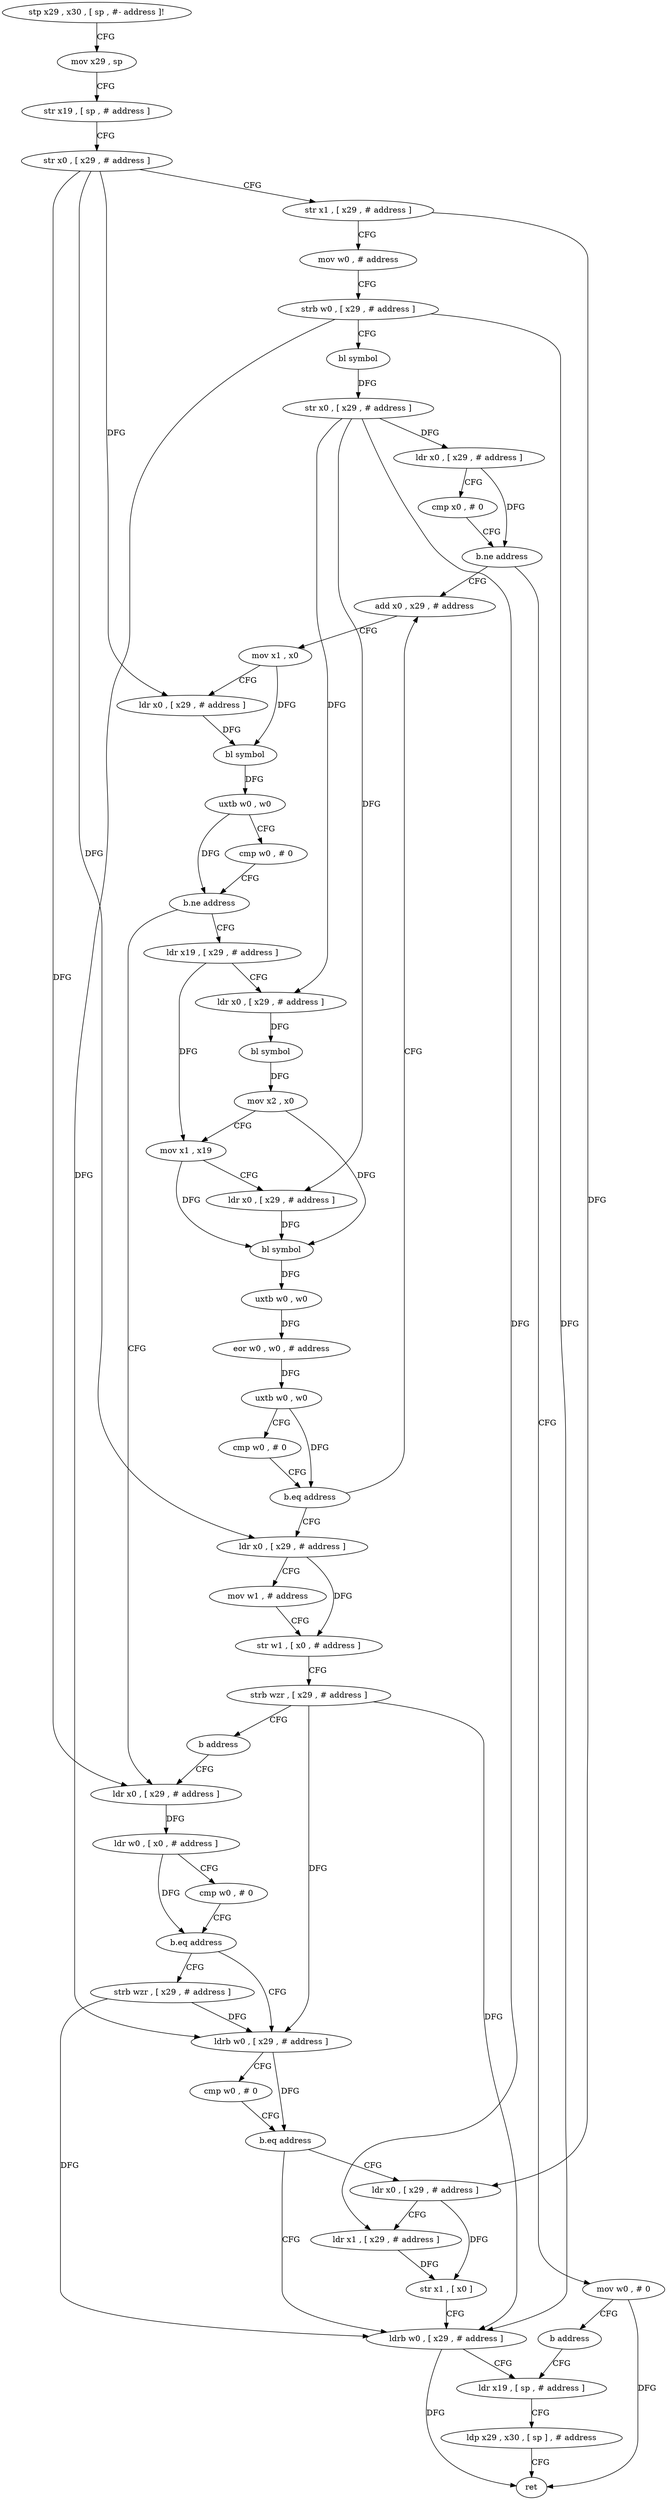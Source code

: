digraph "func" {
"119356" [label = "stp x29 , x30 , [ sp , #- address ]!" ]
"119360" [label = "mov x29 , sp" ]
"119364" [label = "str x19 , [ sp , # address ]" ]
"119368" [label = "str x0 , [ x29 , # address ]" ]
"119372" [label = "str x1 , [ x29 , # address ]" ]
"119376" [label = "mov w0 , # address" ]
"119380" [label = "strb w0 , [ x29 , # address ]" ]
"119384" [label = "bl symbol" ]
"119388" [label = "str x0 , [ x29 , # address ]" ]
"119392" [label = "ldr x0 , [ x29 , # address ]" ]
"119396" [label = "cmp x0 , # 0" ]
"119400" [label = "b.ne address" ]
"119480" [label = "add x0 , x29 , # address" ]
"119404" [label = "mov w0 , # 0" ]
"119484" [label = "mov x1 , x0" ]
"119488" [label = "ldr x0 , [ x29 , # address ]" ]
"119492" [label = "bl symbol" ]
"119496" [label = "uxtb w0 , w0" ]
"119500" [label = "cmp w0 , # 0" ]
"119504" [label = "b.ne address" ]
"119412" [label = "ldr x19 , [ x29 , # address ]" ]
"119508" [label = "ldr x0 , [ x29 , # address ]" ]
"119408" [label = "b address" ]
"119556" [label = "ldr x19 , [ sp , # address ]" ]
"119416" [label = "ldr x0 , [ x29 , # address ]" ]
"119420" [label = "bl symbol" ]
"119424" [label = "mov x2 , x0" ]
"119428" [label = "mov x1 , x19" ]
"119432" [label = "ldr x0 , [ x29 , # address ]" ]
"119436" [label = "bl symbol" ]
"119440" [label = "uxtb w0 , w0" ]
"119444" [label = "eor w0 , w0 , # address" ]
"119448" [label = "uxtb w0 , w0" ]
"119452" [label = "cmp w0 , # 0" ]
"119456" [label = "b.eq address" ]
"119460" [label = "ldr x0 , [ x29 , # address ]" ]
"119512" [label = "ldr w0 , [ x0 , # address ]" ]
"119516" [label = "cmp w0 , # 0" ]
"119520" [label = "b.eq address" ]
"119528" [label = "ldrb w0 , [ x29 , # address ]" ]
"119524" [label = "strb wzr , [ x29 , # address ]" ]
"119560" [label = "ldp x29 , x30 , [ sp ] , # address" ]
"119564" [label = "ret" ]
"119464" [label = "mov w1 , # address" ]
"119468" [label = "str w1 , [ x0 , # address ]" ]
"119472" [label = "strb wzr , [ x29 , # address ]" ]
"119476" [label = "b address" ]
"119532" [label = "cmp w0 , # 0" ]
"119536" [label = "b.eq address" ]
"119552" [label = "ldrb w0 , [ x29 , # address ]" ]
"119540" [label = "ldr x0 , [ x29 , # address ]" ]
"119544" [label = "ldr x1 , [ x29 , # address ]" ]
"119548" [label = "str x1 , [ x0 ]" ]
"119356" -> "119360" [ label = "CFG" ]
"119360" -> "119364" [ label = "CFG" ]
"119364" -> "119368" [ label = "CFG" ]
"119368" -> "119372" [ label = "CFG" ]
"119368" -> "119488" [ label = "DFG" ]
"119368" -> "119508" [ label = "DFG" ]
"119368" -> "119460" [ label = "DFG" ]
"119372" -> "119376" [ label = "CFG" ]
"119372" -> "119540" [ label = "DFG" ]
"119376" -> "119380" [ label = "CFG" ]
"119380" -> "119384" [ label = "CFG" ]
"119380" -> "119528" [ label = "DFG" ]
"119380" -> "119552" [ label = "DFG" ]
"119384" -> "119388" [ label = "DFG" ]
"119388" -> "119392" [ label = "DFG" ]
"119388" -> "119416" [ label = "DFG" ]
"119388" -> "119432" [ label = "DFG" ]
"119388" -> "119544" [ label = "DFG" ]
"119392" -> "119396" [ label = "CFG" ]
"119392" -> "119400" [ label = "DFG" ]
"119396" -> "119400" [ label = "CFG" ]
"119400" -> "119480" [ label = "CFG" ]
"119400" -> "119404" [ label = "CFG" ]
"119480" -> "119484" [ label = "CFG" ]
"119404" -> "119408" [ label = "CFG" ]
"119404" -> "119564" [ label = "DFG" ]
"119484" -> "119488" [ label = "CFG" ]
"119484" -> "119492" [ label = "DFG" ]
"119488" -> "119492" [ label = "DFG" ]
"119492" -> "119496" [ label = "DFG" ]
"119496" -> "119500" [ label = "CFG" ]
"119496" -> "119504" [ label = "DFG" ]
"119500" -> "119504" [ label = "CFG" ]
"119504" -> "119412" [ label = "CFG" ]
"119504" -> "119508" [ label = "CFG" ]
"119412" -> "119416" [ label = "CFG" ]
"119412" -> "119428" [ label = "DFG" ]
"119508" -> "119512" [ label = "DFG" ]
"119408" -> "119556" [ label = "CFG" ]
"119556" -> "119560" [ label = "CFG" ]
"119416" -> "119420" [ label = "DFG" ]
"119420" -> "119424" [ label = "DFG" ]
"119424" -> "119428" [ label = "CFG" ]
"119424" -> "119436" [ label = "DFG" ]
"119428" -> "119432" [ label = "CFG" ]
"119428" -> "119436" [ label = "DFG" ]
"119432" -> "119436" [ label = "DFG" ]
"119436" -> "119440" [ label = "DFG" ]
"119440" -> "119444" [ label = "DFG" ]
"119444" -> "119448" [ label = "DFG" ]
"119448" -> "119452" [ label = "CFG" ]
"119448" -> "119456" [ label = "DFG" ]
"119452" -> "119456" [ label = "CFG" ]
"119456" -> "119480" [ label = "CFG" ]
"119456" -> "119460" [ label = "CFG" ]
"119460" -> "119464" [ label = "CFG" ]
"119460" -> "119468" [ label = "DFG" ]
"119512" -> "119516" [ label = "CFG" ]
"119512" -> "119520" [ label = "DFG" ]
"119516" -> "119520" [ label = "CFG" ]
"119520" -> "119528" [ label = "CFG" ]
"119520" -> "119524" [ label = "CFG" ]
"119528" -> "119532" [ label = "CFG" ]
"119528" -> "119536" [ label = "DFG" ]
"119524" -> "119528" [ label = "DFG" ]
"119524" -> "119552" [ label = "DFG" ]
"119560" -> "119564" [ label = "CFG" ]
"119464" -> "119468" [ label = "CFG" ]
"119468" -> "119472" [ label = "CFG" ]
"119472" -> "119476" [ label = "CFG" ]
"119472" -> "119528" [ label = "DFG" ]
"119472" -> "119552" [ label = "DFG" ]
"119476" -> "119508" [ label = "CFG" ]
"119532" -> "119536" [ label = "CFG" ]
"119536" -> "119552" [ label = "CFG" ]
"119536" -> "119540" [ label = "CFG" ]
"119552" -> "119556" [ label = "CFG" ]
"119552" -> "119564" [ label = "DFG" ]
"119540" -> "119544" [ label = "CFG" ]
"119540" -> "119548" [ label = "DFG" ]
"119544" -> "119548" [ label = "DFG" ]
"119548" -> "119552" [ label = "CFG" ]
}
